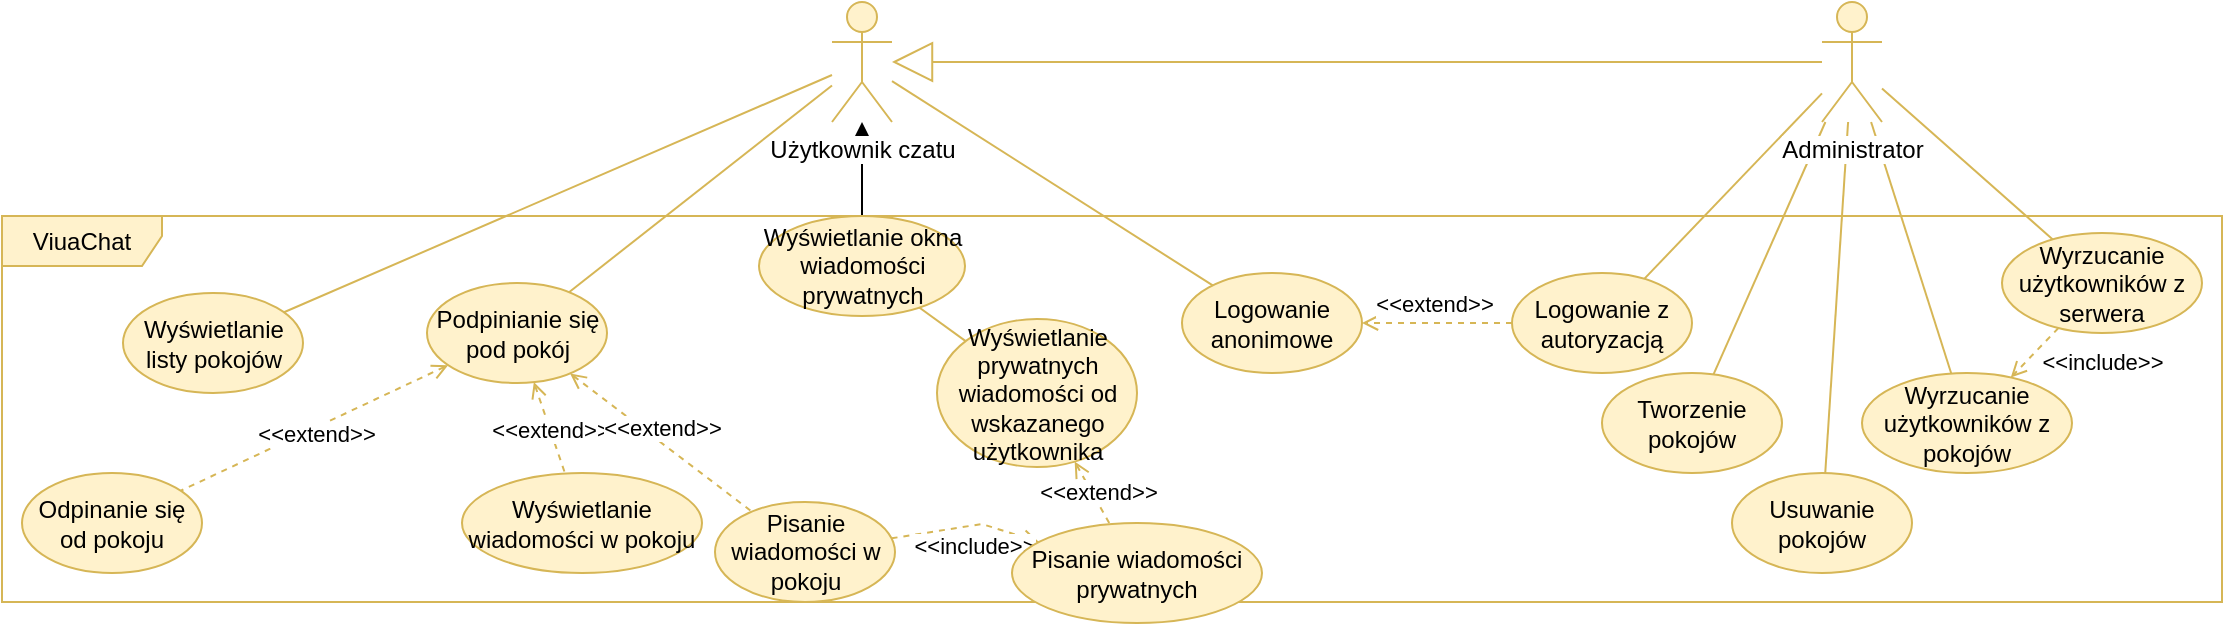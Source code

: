 <mxfile version="10.6.5" type="device"><diagram id="7NDknA7ZVQda1ZK6PJH9" name="Page-1"><mxGraphModel dx="1063" dy="495" grid="1" gridSize="10" guides="1" tooltips="1" connect="1" arrows="1" fold="1" page="1" pageScale="1" pageWidth="1169" pageHeight="827" math="0" shadow="0"><root><mxCell id="0"/><mxCell id="1" parent="0"/><mxCell id="cAH0JqzhpyakQqC2Wfbf-109" value="ViuaChat" style="shape=umlFrame;whiteSpace=wrap;html=1;fillColor=#fff2cc;strokeColor=#d6b656;width=80;height=25;" parent="1" vertex="1"><mxGeometry x="10" y="187" width="1110" height="193" as="geometry"/></mxCell><mxCell id="cAH0JqzhpyakQqC2Wfbf-36" style="rounded=0;html=1;jettySize=auto;orthogonalLoop=1;endArrow=none;endFill=0;fillColor=#fff2cc;strokeColor=#d6b656;" parent="1" source="cAH0JqzhpyakQqC2Wfbf-5" target="cAH0JqzhpyakQqC2Wfbf-7" edge="1"><mxGeometry relative="1" as="geometry"><mxPoint x="-35.5" y="699" as="sourcePoint"/></mxGeometry></mxCell><mxCell id="cAH0JqzhpyakQqC2Wfbf-34" style="rounded=0;html=1;jettySize=auto;orthogonalLoop=1;elbow=vertical;endArrow=none;endFill=0;fillColor=#fff2cc;strokeColor=#d6b656;" parent="1" source="cAH0JqzhpyakQqC2Wfbf-5" target="cAH0JqzhpyakQqC2Wfbf-31" edge="1"><mxGeometry relative="1" as="geometry"/></mxCell><mxCell id="cAH0JqzhpyakQqC2Wfbf-79" style="edgeStyle=none;rounded=0;html=1;endArrow=none;endFill=0;jettySize=auto;orthogonalLoop=1;fillColor=#fff2cc;strokeColor=#d6b656;" parent="1" source="cAH0JqzhpyakQqC2Wfbf-5" target="cAH0JqzhpyakQqC2Wfbf-74" edge="1"><mxGeometry relative="1" as="geometry"/></mxCell><mxCell id="cAH0JqzhpyakQqC2Wfbf-80" style="edgeStyle=none;rounded=0;html=1;endArrow=none;endFill=0;jettySize=auto;orthogonalLoop=1;fillColor=#fff2cc;strokeColor=#d6b656;" parent="1" source="cAH0JqzhpyakQqC2Wfbf-5" target="cAH0JqzhpyakQqC2Wfbf-75" edge="1"><mxGeometry relative="1" as="geometry"/></mxCell><mxCell id="cAH0JqzhpyakQqC2Wfbf-95" style="edgeStyle=none;rounded=0;html=1;startArrow=none;startFill=0;endArrow=none;endFill=0;jettySize=auto;orthogonalLoop=1;fillColor=#fff2cc;strokeColor=#d6b656;" parent="1" source="cAH0JqzhpyakQqC2Wfbf-5" target="cAH0JqzhpyakQqC2Wfbf-30" edge="1"><mxGeometry relative="1" as="geometry"/></mxCell><mxCell id="0ONc0iktixzQgxj5Y5i5-6" style="edgeStyle=none;rounded=0;orthogonalLoop=1;jettySize=auto;html=1;endArrow=block;endFill=0;fillColor=#fff2cc;strokeColor=#d6b656;endSize=18;" parent="1" source="cAH0JqzhpyakQqC2Wfbf-5" target="cAH0JqzhpyakQqC2Wfbf-92" edge="1"><mxGeometry relative="1" as="geometry"/></mxCell><mxCell id="cAH0JqzhpyakQqC2Wfbf-5" value="Administrator&lt;br&gt;" style="shape=umlActor;verticalLabelPosition=bottom;labelBackgroundColor=#ffffff;verticalAlign=top;html=1;outlineConnect=0;fillColor=#fff2cc;strokeColor=#d6b656;" parent="1" vertex="1"><mxGeometry x="920" y="80" width="30" height="60" as="geometry"/></mxCell><mxCell id="0ONc0iktixzQgxj5Y5i5-3" style="edgeStyle=none;rounded=0;orthogonalLoop=1;jettySize=auto;html=1;endArrow=none;endFill=0;fillColor=#fff2cc;strokeColor=#d6b656;" parent="1" source="cAH0JqzhpyakQqC2Wfbf-6" target="cAH0JqzhpyakQqC2Wfbf-92" edge="1"><mxGeometry relative="1" as="geometry"/></mxCell><mxCell id="cAH0JqzhpyakQqC2Wfbf-6" value="Logowanie anonimowe" style="ellipse;whiteSpace=wrap;html=1;fillColor=#fff2cc;strokeColor=#d6b656;" parent="1" vertex="1"><mxGeometry x="600" y="215.5" width="90" height="50" as="geometry"/></mxCell><mxCell id="cAH0JqzhpyakQqC2Wfbf-82" value="&amp;lt;&amp;lt;extend&amp;gt;&amp;gt;" style="edgeStyle=none;rounded=0;html=1;startArrow=none;startFill=0;endArrow=open;endFill=0;jettySize=auto;orthogonalLoop=1;fillColor=#fff2cc;strokeColor=#d6b656;dashed=1;" parent="1" source="cAH0JqzhpyakQqC2Wfbf-7" target="cAH0JqzhpyakQqC2Wfbf-6" edge="1"><mxGeometry x="0.059" y="-10" relative="1" as="geometry"><mxPoint x="-343" y="726.5" as="targetPoint"/><mxPoint as="offset"/></mxGeometry></mxCell><mxCell id="cAH0JqzhpyakQqC2Wfbf-7" value="Logowanie z autoryzacją" style="ellipse;whiteSpace=wrap;html=1;fillColor=#fff2cc;strokeColor=#d6b656;" parent="1" vertex="1"><mxGeometry x="765" y="215.5" width="90" height="50" as="geometry"/></mxCell><mxCell id="cAH0JqzhpyakQqC2Wfbf-9" value="Wyświetlanie listy pokojów" style="ellipse;whiteSpace=wrap;html=1;fillColor=#fff2cc;strokeColor=#d6b656;" parent="1" vertex="1"><mxGeometry x="70.5" y="225.5" width="90" height="50" as="geometry"/></mxCell><mxCell id="cAH0JqzhpyakQqC2Wfbf-47" value="&amp;lt;&amp;lt;extend&amp;gt;&amp;gt;" style="rounded=0;html=1;jettySize=auto;orthogonalLoop=1;endArrow=none;endFill=0;dashed=1;fillColor=#fff2cc;strokeColor=#d6b656;startArrow=open;startFill=0;" parent="1" source="cAH0JqzhpyakQqC2Wfbf-11" target="cAH0JqzhpyakQqC2Wfbf-25" edge="1"><mxGeometry x="0.064" relative="1" as="geometry"><mxPoint as="offset"/></mxGeometry></mxCell><mxCell id="cAH0JqzhpyakQqC2Wfbf-49" value="&amp;lt;&amp;lt;extend&amp;gt;&amp;gt;" style="rounded=0;html=1;jettySize=auto;orthogonalLoop=1;endArrow=none;endFill=0;dashed=1;fillColor=#fff2cc;strokeColor=#d6b656;startArrow=open;startFill=0;" parent="1" source="cAH0JqzhpyakQqC2Wfbf-11" target="cAH0JqzhpyakQqC2Wfbf-12" edge="1"><mxGeometry x="-0.076" y="6" relative="1" as="geometry"><mxPoint as="offset"/></mxGeometry></mxCell><mxCell id="cAH0JqzhpyakQqC2Wfbf-51" value="&amp;lt;&amp;lt;extend&amp;gt;&amp;gt;" style="rounded=0;html=1;jettySize=auto;orthogonalLoop=1;endArrow=none;endFill=0;dashed=1;fillColor=#fff2cc;strokeColor=#d6b656;startArrow=open;startFill=0;" parent="1" source="cAH0JqzhpyakQqC2Wfbf-11" target="cAH0JqzhpyakQqC2Wfbf-13" edge="1"><mxGeometry y="3" relative="1" as="geometry"><mxPoint as="offset"/></mxGeometry></mxCell><mxCell id="0ONc0iktixzQgxj5Y5i5-1" style="rounded=0;orthogonalLoop=1;jettySize=auto;html=1;fillColor=#fff2cc;strokeColor=#d6b656;endArrow=none;endFill=0;" parent="1" source="cAH0JqzhpyakQqC2Wfbf-11" target="cAH0JqzhpyakQqC2Wfbf-92" edge="1"><mxGeometry relative="1" as="geometry"/></mxCell><mxCell id="cAH0JqzhpyakQqC2Wfbf-11" value="Podpinianie się pod pokój" style="ellipse;whiteSpace=wrap;html=1;fillColor=#fff2cc;strokeColor=#d6b656;" parent="1" vertex="1"><mxGeometry x="222.5" y="220.5" width="90" height="50" as="geometry"/></mxCell><mxCell id="cAH0JqzhpyakQqC2Wfbf-12" value="Pisanie wiadomości w pokoju" style="ellipse;whiteSpace=wrap;html=1;fillColor=#fff2cc;strokeColor=#d6b656;" parent="1" vertex="1"><mxGeometry x="366.5" y="330" width="90" height="50" as="geometry"/></mxCell><mxCell id="cAH0JqzhpyakQqC2Wfbf-13" value="Odpinanie się od pokoju" style="ellipse;whiteSpace=wrap;html=1;fillColor=#fff2cc;strokeColor=#d6b656;" parent="1" vertex="1"><mxGeometry x="20" y="315.5" width="90" height="50" as="geometry"/></mxCell><mxCell id="0TrV4Gc_SI_wlQ-7vAvx-1" style="edgeStyle=orthogonalEdgeStyle;rounded=0;orthogonalLoop=1;jettySize=auto;html=1;" edge="1" parent="1" source="cAH0JqzhpyakQqC2Wfbf-18" target="cAH0JqzhpyakQqC2Wfbf-92"><mxGeometry relative="1" as="geometry"/></mxCell><mxCell id="cAH0JqzhpyakQqC2Wfbf-18" value="Wyświetlanie okna wiadomości prywatnych" style="ellipse;whiteSpace=wrap;html=1;fillColor=#fff2cc;strokeColor=#d6b656;" parent="1" vertex="1"><mxGeometry x="388.5" y="187" width="103" height="50" as="geometry"/></mxCell><mxCell id="0ONc0iktixzQgxj5Y5i5-2" style="edgeStyle=none;rounded=0;orthogonalLoop=1;jettySize=auto;html=1;endArrow=none;endFill=0;fillColor=#fff2cc;strokeColor=#d6b656;" parent="1" source="cAH0JqzhpyakQqC2Wfbf-20" target="cAH0JqzhpyakQqC2Wfbf-18" edge="1"><mxGeometry relative="1" as="geometry"/></mxCell><mxCell id="cAH0JqzhpyakQqC2Wfbf-20" value="Wyświetlanie prywatnych wiadomości od wskazanego użytkownika" style="ellipse;whiteSpace=wrap;html=1;fillColor=#fff2cc;strokeColor=#d6b656;" parent="1" vertex="1"><mxGeometry x="477.5" y="238.5" width="100" height="74" as="geometry"/></mxCell><mxCell id="cAH0JqzhpyakQqC2Wfbf-25" value="Wyświetlanie wiadomości w pokoju" style="ellipse;whiteSpace=wrap;html=1;fillColor=#fff2cc;strokeColor=#d6b656;" parent="1" vertex="1"><mxGeometry x="240" y="315.5" width="120" height="50" as="geometry"/></mxCell><mxCell id="cAH0JqzhpyakQqC2Wfbf-30" value="Wyrzucanie użytkowników z pokojów" style="ellipse;whiteSpace=wrap;html=1;fillColor=#fff2cc;strokeColor=#d6b656;" parent="1" vertex="1"><mxGeometry x="940" y="265.5" width="105" height="50" as="geometry"/></mxCell><mxCell id="cAH0JqzhpyakQqC2Wfbf-33" value="&amp;lt;&amp;lt;include&amp;gt;&amp;gt;" style="rounded=0;html=1;jettySize=auto;orthogonalLoop=1;dashed=1;endArrow=open;endFill=0;fillColor=#fff2cc;strokeColor=#d6b656;" parent="1" source="cAH0JqzhpyakQqC2Wfbf-31" target="cAH0JqzhpyakQqC2Wfbf-30" edge="1"><mxGeometry x="-1" y="27" relative="1" as="geometry"><mxPoint x="2" y="-2" as="offset"/></mxGeometry></mxCell><mxCell id="cAH0JqzhpyakQqC2Wfbf-31" value="Wyrzucanie użytkowników z serwera" style="ellipse;whiteSpace=wrap;html=1;fillColor=#fff2cc;strokeColor=#d6b656;" parent="1" vertex="1"><mxGeometry x="1010" y="195.5" width="100" height="50" as="geometry"/></mxCell><mxCell id="cAH0JqzhpyakQqC2Wfbf-86" value="&amp;lt;&amp;lt;extend&amp;gt;&amp;gt;" style="edgeStyle=none;rounded=0;html=1;dashed=1;startArrow=open;startFill=0;endArrow=none;endFill=0;jettySize=auto;orthogonalLoop=1;fillColor=#fff2cc;strokeColor=#d6b656;" parent="1" source="cAH0JqzhpyakQqC2Wfbf-20" target="cAH0JqzhpyakQqC2Wfbf-54" edge="1"><mxGeometry x="-0.001" y="3" relative="1" as="geometry"><mxPoint x="409" y="590.5" as="targetPoint"/><mxPoint y="1" as="offset"/></mxGeometry></mxCell><mxCell id="cAH0JqzhpyakQqC2Wfbf-87" value="&amp;lt;&amp;lt;include&amp;gt;&amp;gt;" style="edgeStyle=none;rounded=0;html=1;dashed=1;startArrow=none;startFill=0;endArrow=open;endFill=0;jettySize=auto;orthogonalLoop=1;fillColor=#fff2cc;strokeColor=#d6b656;" parent="1" source="cAH0JqzhpyakQqC2Wfbf-12" target="cAH0JqzhpyakQqC2Wfbf-54" edge="1"><mxGeometry x="0.03" y="-9" relative="1" as="geometry"><mxPoint x="619" y="300.5" as="sourcePoint"/><Array as="points"><mxPoint x="500" y="341"/></Array><mxPoint x="1" y="1" as="offset"/></mxGeometry></mxCell><mxCell id="cAH0JqzhpyakQqC2Wfbf-54" value="Pisanie wiadomości prywatnych" style="ellipse;whiteSpace=wrap;html=1;fillColor=#fff2cc;strokeColor=#d6b656;" parent="1" vertex="1"><mxGeometry x="515" y="340.5" width="125" height="50" as="geometry"/></mxCell><mxCell id="cAH0JqzhpyakQqC2Wfbf-74" value="Tworzenie pokojów" style="ellipse;whiteSpace=wrap;html=1;fillColor=#fff2cc;strokeColor=#d6b656;" parent="1" vertex="1"><mxGeometry x="810" y="265.5" width="90" height="50" as="geometry"/></mxCell><mxCell id="cAH0JqzhpyakQqC2Wfbf-75" value="Usuwanie pokojów" style="ellipse;whiteSpace=wrap;html=1;fillColor=#fff2cc;strokeColor=#d6b656;" parent="1" vertex="1"><mxGeometry x="875" y="315.5" width="90" height="50" as="geometry"/></mxCell><mxCell id="cAH0JqzhpyakQqC2Wfbf-94" style="edgeStyle=none;rounded=0;html=1;startArrow=none;startFill=0;endArrow=none;endFill=0;jettySize=auto;orthogonalLoop=1;fillColor=#fff2cc;strokeColor=#d6b656;" parent="1" source="cAH0JqzhpyakQqC2Wfbf-92" target="cAH0JqzhpyakQqC2Wfbf-9" edge="1"><mxGeometry relative="1" as="geometry"/></mxCell><mxCell id="cAH0JqzhpyakQqC2Wfbf-92" value="Użytkownik czatu&lt;br&gt;" style="shape=umlActor;verticalLabelPosition=bottom;labelBackgroundColor=#ffffff;verticalAlign=top;html=1;outlineConnect=0;fillColor=#fff2cc;strokeColor=#d6b656;" parent="1" vertex="1"><mxGeometry x="425" y="80" width="30" height="60" as="geometry"/></mxCell></root></mxGraphModel></diagram></mxfile>
